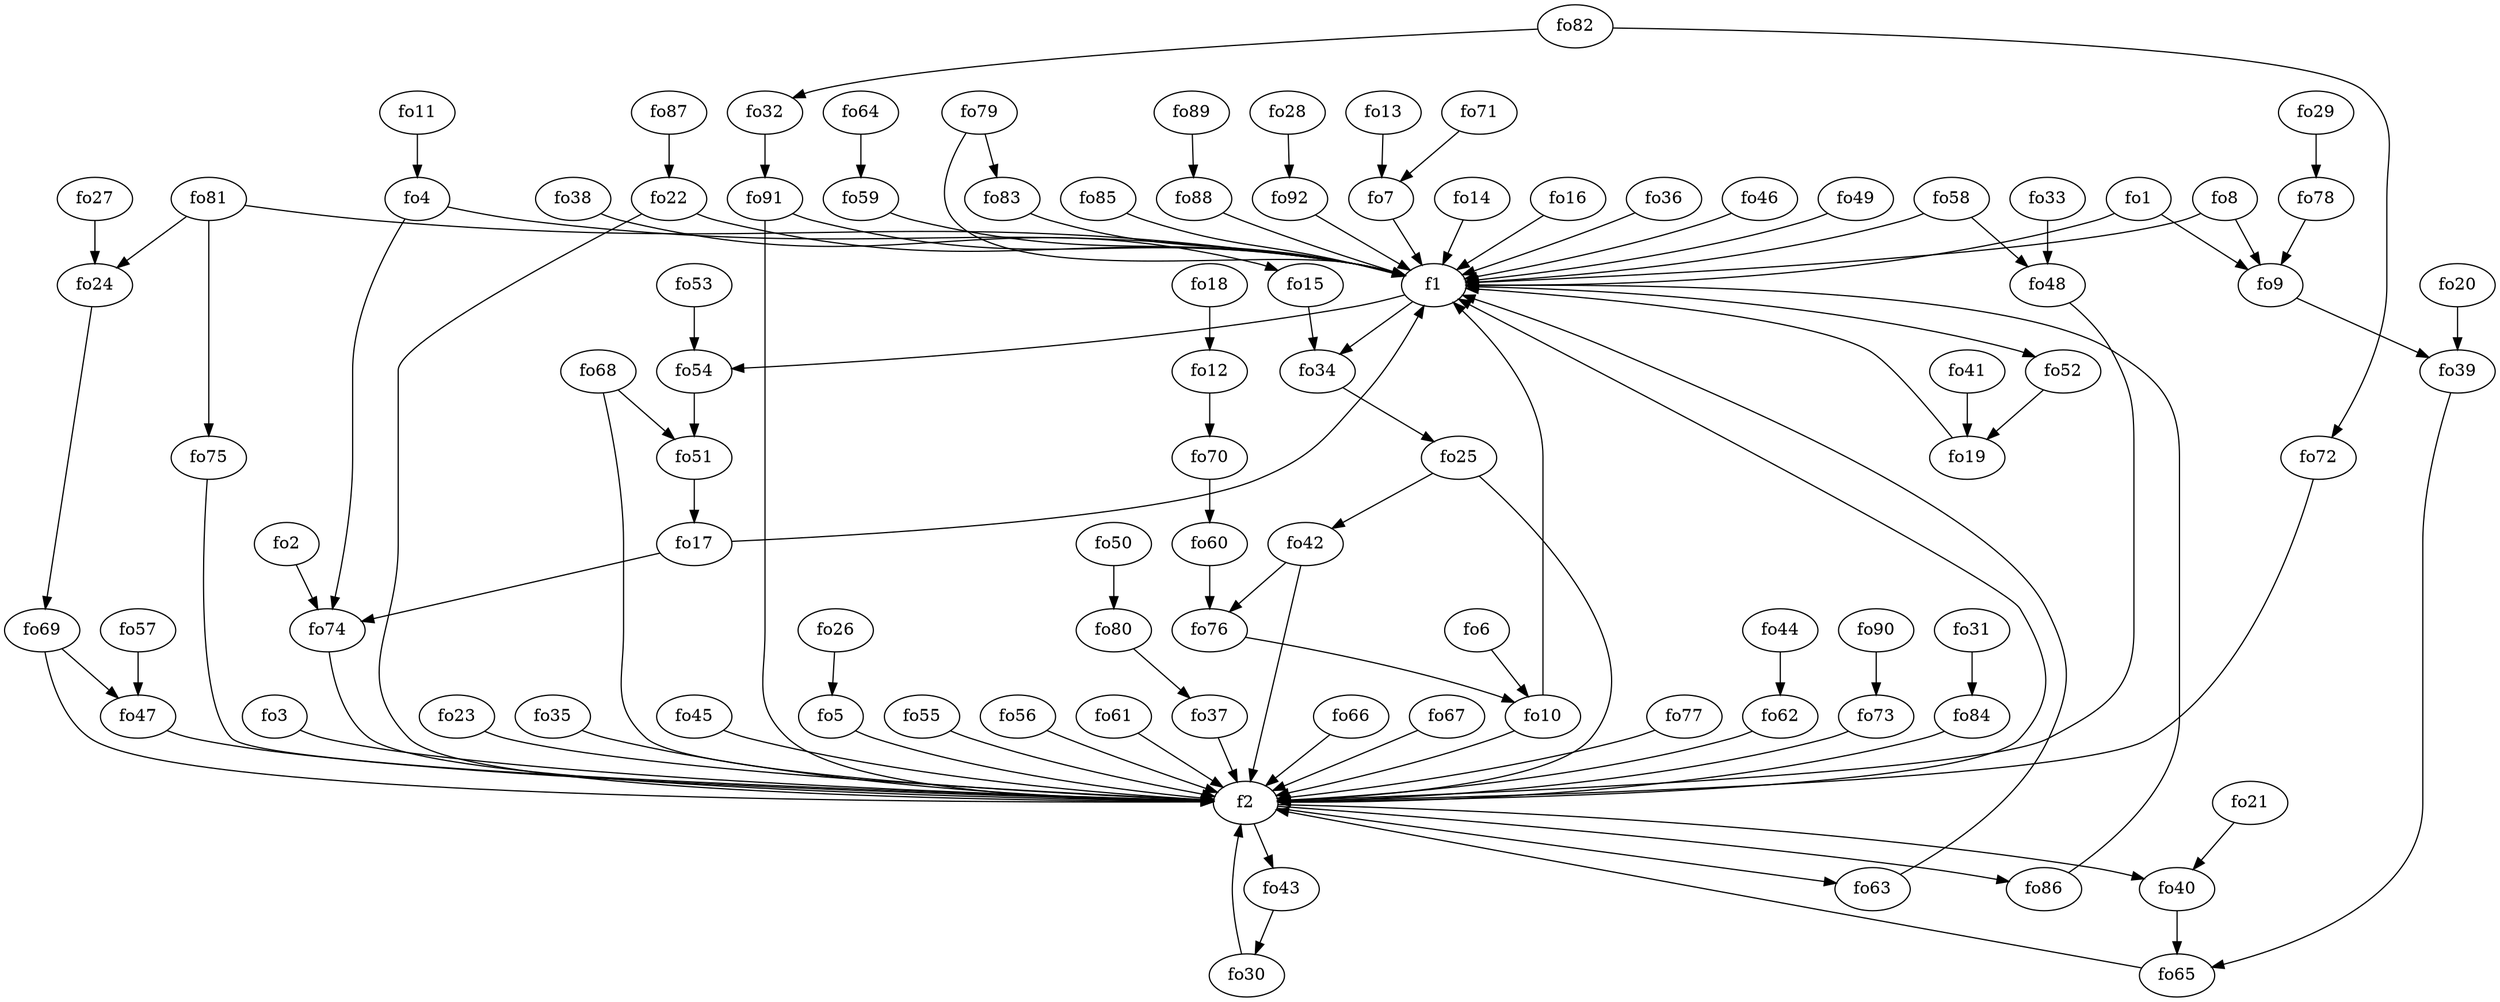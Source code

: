 strict digraph  {
f1;
f2;
fo1;
fo2;
fo3;
fo4;
fo5;
fo6;
fo7;
fo8;
fo9;
fo10;
fo11;
fo12;
fo13;
fo14;
fo15;
fo16;
fo17;
fo18;
fo19;
fo20;
fo21;
fo22;
fo23;
fo24;
fo25;
fo26;
fo27;
fo28;
fo29;
fo30;
fo31;
fo32;
fo33;
fo34;
fo35;
fo36;
fo37;
fo38;
fo39;
fo40;
fo41;
fo42;
fo43;
fo44;
fo45;
fo46;
fo47;
fo48;
fo49;
fo50;
fo51;
fo52;
fo53;
fo54;
fo55;
fo56;
fo57;
fo58;
fo59;
fo60;
fo61;
fo62;
fo63;
fo64;
fo65;
fo66;
fo67;
fo68;
fo69;
fo70;
fo71;
fo72;
fo73;
fo74;
fo75;
fo76;
fo77;
fo78;
fo79;
fo80;
fo81;
fo82;
fo83;
fo84;
fo85;
fo86;
fo87;
fo88;
fo89;
fo90;
fo91;
fo92;
f1 -> fo52  [weight=2];
f1 -> fo54  [weight=2];
f1 -> fo34  [weight=2];
f2 -> f1  [weight=2];
f2 -> fo43  [weight=2];
f2 -> fo40  [weight=2];
f2 -> fo86  [weight=2];
f2 -> fo63  [weight=2];
fo1 -> fo9  [weight=2];
fo1 -> f1  [weight=2];
fo2 -> fo74  [weight=2];
fo3 -> f2  [weight=2];
fo4 -> fo74  [weight=2];
fo4 -> f1  [weight=2];
fo5 -> f2  [weight=2];
fo6 -> fo10  [weight=2];
fo7 -> f1  [weight=2];
fo8 -> fo9  [weight=2];
fo8 -> f1  [weight=2];
fo9 -> fo39  [weight=2];
fo10 -> f2  [weight=2];
fo10 -> f1  [weight=2];
fo11 -> fo4  [weight=2];
fo12 -> fo70  [weight=2];
fo13 -> fo7  [weight=2];
fo14 -> f1  [weight=2];
fo15 -> fo34  [weight=2];
fo16 -> f1  [weight=2];
fo17 -> f1  [weight=2];
fo17 -> fo74  [weight=2];
fo18 -> fo12  [weight=2];
fo19 -> f1  [weight=2];
fo20 -> fo39  [weight=2];
fo21 -> fo40  [weight=2];
fo22 -> f1  [weight=2];
fo22 -> f2  [weight=2];
fo23 -> f2  [weight=2];
fo24 -> fo69  [weight=2];
fo25 -> fo42  [weight=2];
fo25 -> f2  [weight=2];
fo26 -> fo5  [weight=2];
fo27 -> fo24  [weight=2];
fo28 -> fo92  [weight=2];
fo29 -> fo78  [weight=2];
fo30 -> f2  [weight=2];
fo31 -> fo84  [weight=2];
fo32 -> fo91  [weight=2];
fo33 -> fo48  [weight=2];
fo34 -> fo25  [weight=2];
fo35 -> f2  [weight=2];
fo36 -> f1  [weight=2];
fo37 -> f2  [weight=2];
fo38 -> fo15  [weight=2];
fo39 -> fo65  [weight=2];
fo40 -> fo65  [weight=2];
fo41 -> fo19  [weight=2];
fo42 -> fo76  [weight=2];
fo42 -> f2  [weight=2];
fo43 -> fo30  [weight=2];
fo44 -> fo62  [weight=2];
fo45 -> f2  [weight=2];
fo46 -> f1  [weight=2];
fo47 -> f2  [weight=2];
fo48 -> f2  [weight=2];
fo49 -> f1  [weight=2];
fo50 -> fo80  [weight=2];
fo51 -> fo17  [weight=2];
fo52 -> fo19  [weight=2];
fo53 -> fo54  [weight=2];
fo54 -> fo51  [weight=2];
fo55 -> f2  [weight=2];
fo56 -> f2  [weight=2];
fo57 -> fo47  [weight=2];
fo58 -> fo48  [weight=2];
fo58 -> f1  [weight=2];
fo59 -> f1  [weight=2];
fo60 -> fo76  [weight=2];
fo61 -> f2  [weight=2];
fo62 -> f2  [weight=2];
fo63 -> f1  [weight=2];
fo64 -> fo59  [weight=2];
fo65 -> f2  [weight=2];
fo66 -> f2  [weight=2];
fo67 -> f2  [weight=2];
fo68 -> f2  [weight=2];
fo68 -> fo51  [weight=2];
fo69 -> fo47  [weight=2];
fo69 -> f2  [weight=2];
fo70 -> fo60  [weight=2];
fo71 -> fo7  [weight=2];
fo72 -> f2  [weight=2];
fo73 -> f2  [weight=2];
fo74 -> f2  [weight=2];
fo75 -> f2  [weight=2];
fo76 -> fo10  [weight=2];
fo77 -> f2  [weight=2];
fo78 -> fo9  [weight=2];
fo79 -> fo83  [weight=2];
fo79 -> f1  [weight=2];
fo80 -> fo37  [weight=2];
fo81 -> fo24  [weight=2];
fo81 -> f1  [weight=2];
fo81 -> fo75  [weight=2];
fo82 -> fo32  [weight=2];
fo82 -> fo72  [weight=2];
fo83 -> f1  [weight=2];
fo84 -> f2  [weight=2];
fo85 -> f1  [weight=2];
fo86 -> f1  [weight=2];
fo87 -> fo22  [weight=2];
fo88 -> f1  [weight=2];
fo89 -> fo88  [weight=2];
fo90 -> fo73  [weight=2];
fo91 -> f1  [weight=2];
fo91 -> f2  [weight=2];
fo92 -> f1  [weight=2];
}
